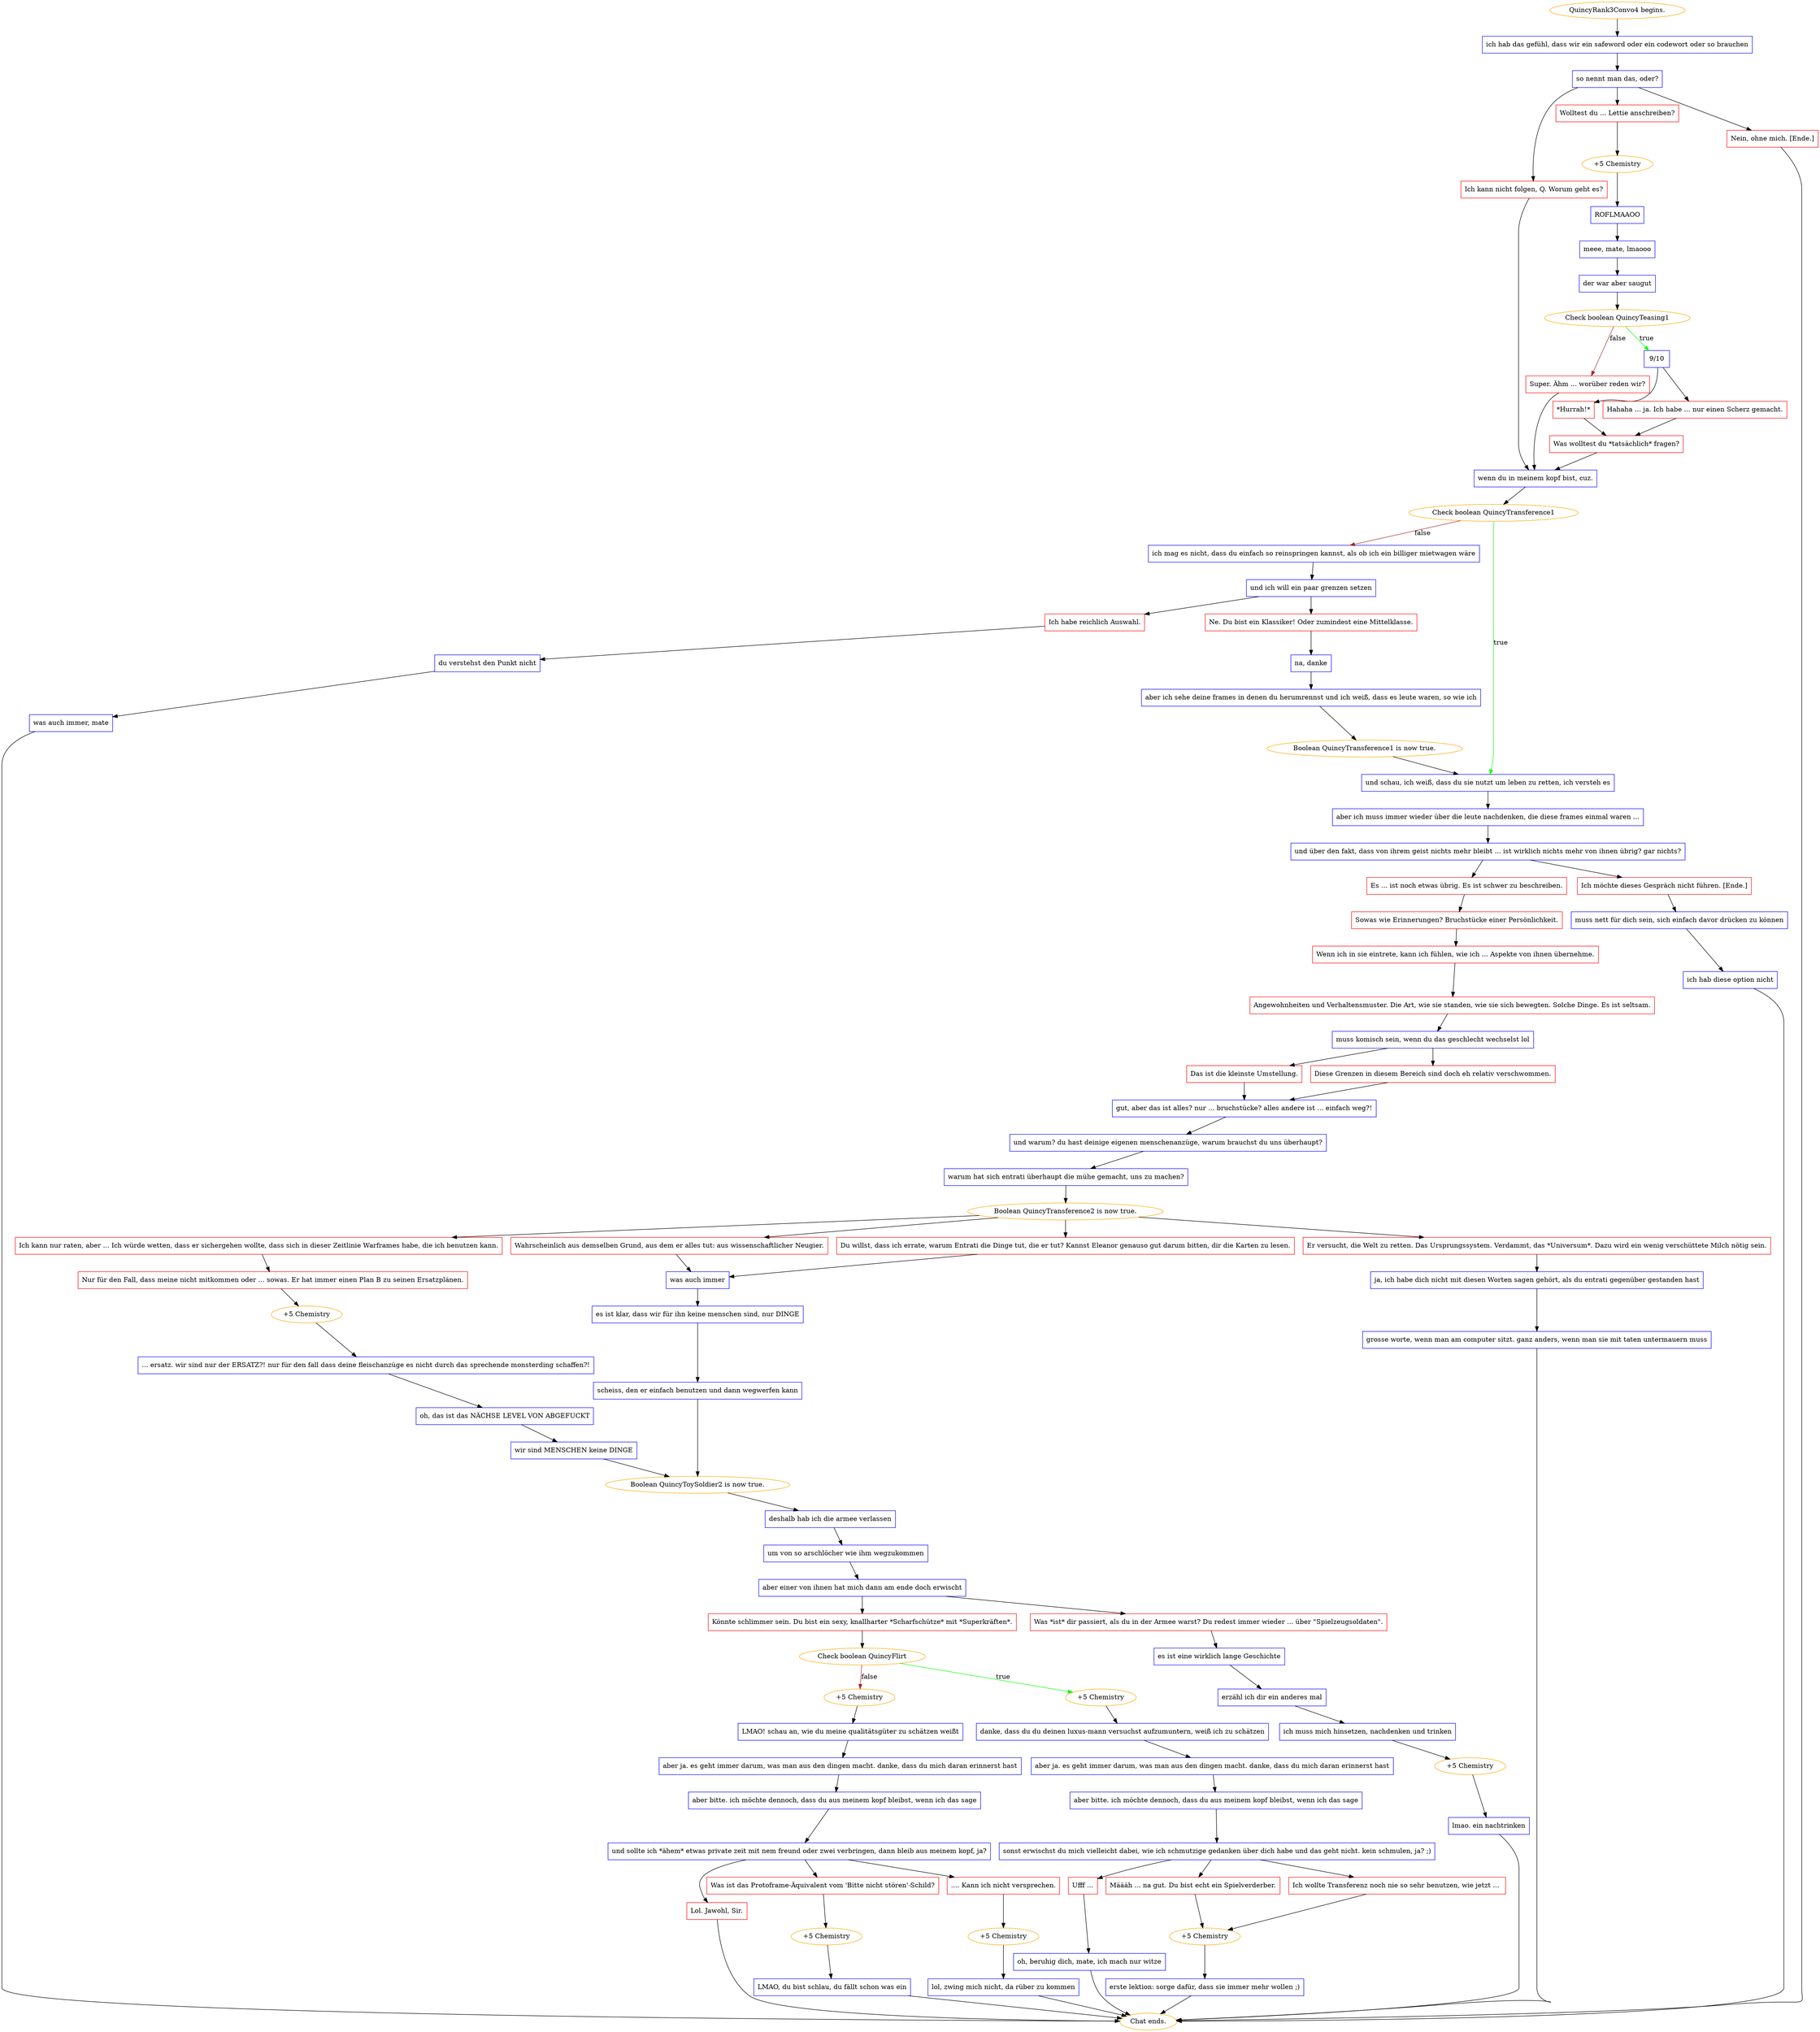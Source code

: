 digraph {
	"QuincyRank3Convo4 begins." [color=orange];
		"QuincyRank3Convo4 begins." -> j980300304;
	j980300304 [label="ich hab das gefühl, dass wir ein safeword oder ein codewort oder so brauchen",shape=box,color=blue];
		j980300304 -> j4044800574;
	j4044800574 [label="so nennt man das, oder?",shape=box,color=blue];
		j4044800574 -> j3425844427;
		j4044800574 -> j1992790105;
		j4044800574 -> j3555682706;
	j3425844427 [label="Wolltest du ... Lettie anschreiben?",shape=box,color=red];
		j3425844427 -> j2765886043;
	j1992790105 [label="Ich kann nicht folgen, Q. Worum geht es?",shape=box,color=red];
		j1992790105 -> j3220833224;
	j3555682706 [label="Nein, ohne mich. [Ende.]",shape=box,color=red];
		j3555682706 -> "Chat ends.";
	j2765886043 [label="+5 Chemistry",color=orange];
		j2765886043 -> j3380423506;
	j3220833224 [label="wenn du in meinem kopf bist, cuz.",shape=box,color=blue];
		j3220833224 -> j2974171597;
	"Chat ends." [color=orange];
	j3380423506 [label="ROFLMAAOO",shape=box,color=blue];
		j3380423506 -> j3022954650;
	j2974171597 [label="Check boolean QuincyTransference1",color=orange];
		j2974171597 -> j977476927 [label=true,color=green];
		j2974171597 -> j1441957653 [label=false,color=brown];
	j3022954650 [label="meee, mate, lmaooo",shape=box,color=blue];
		j3022954650 -> j911523453;
	j977476927 [label="und schau, ich weiß, dass du sie nutzt um leben zu retten, ich versteh es",shape=box,color=blue];
		j977476927 -> j700626199;
	j1441957653 [label="ich mag es nicht, dass du einfach so reinspringen kannst, als ob ich ein billiger mietwagen wäre",shape=box,color=blue];
		j1441957653 -> j1422819570;
	j911523453 [label="der war aber saugut",shape=box,color=blue];
		j911523453 -> j4258016429;
	j700626199 [label="aber ich muss immer wieder über die leute nachdenken, die diese frames einmal waren ...",shape=box,color=blue];
		j700626199 -> j1707021798;
	j1422819570 [label="und ich will ein paar grenzen setzen",shape=box,color=blue];
		j1422819570 -> j3354755985;
		j1422819570 -> j3181499215;
	j4258016429 [label="Check boolean QuincyTeasing1",color=orange];
		j4258016429 -> j1324592161 [label=true,color=green];
		j4258016429 -> j935619203 [label=false,color=brown];
	j1707021798 [label="und über den fakt, dass von ihrem geist nichts mehr bleibt ... ist wirklich nichts mehr von ihnen übrig? gar nichts?",shape=box,color=blue];
		j1707021798 -> j3666114091;
		j1707021798 -> j1114098569;
	j3354755985 [label="Ne. Du bist ein Klassiker! Oder zumindest eine Mittelklasse.",shape=box,color=red];
		j3354755985 -> j3055595762;
	j3181499215 [label="Ich habe reichlich Auswahl.",shape=box,color=red];
		j3181499215 -> j582512643;
	j1324592161 [label="9/10",shape=box,color=blue];
		j1324592161 -> j1679650949;
		j1324592161 -> j202485016;
	j935619203 [label="Super. Ähm ... worüber reden wir?",shape=box,color=red];
		j935619203 -> j3220833224;
	j3666114091 [label="Es ... ist noch etwas übrig. Es ist schwer zu beschreiben.",shape=box,color=red];
		j3666114091 -> j3288082330;
	j1114098569 [label="Ich möchte dieses Gespräch nicht führen. [Ende.]",shape=box,color=red];
		j1114098569 -> j2659049747;
	j3055595762 [label="na, danke",shape=box,color=blue];
		j3055595762 -> j691701766;
	j582512643 [label="du verstehst den Punkt nicht",shape=box,color=blue];
		j582512643 -> j3042772071;
	j1679650949 [label="*Hurrah!*",shape=box,color=red];
		j1679650949 -> j3821610404;
	j202485016 [label="Hahaha ... ja. Ich habe ... nur einen Scherz gemacht.",shape=box,color=red];
		j202485016 -> j3821610404;
	j3288082330 [label="Sowas wie Erinnerungen? Bruchstücke einer Persönlichkeit.",shape=box,color=red];
		j3288082330 -> j666212341;
	j2659049747 [label="muss nett für dich sein, sich einfach davor drücken zu können",shape=box,color=blue];
		j2659049747 -> j1384116046;
	j691701766 [label="aber ich sehe deine frames in denen du herumrennst und ich weiß, dass es leute waren, so wie ich",shape=box,color=blue];
		j691701766 -> j2057803196;
	j3042772071 [label="was auch immer, mate",shape=box,color=blue];
		j3042772071 -> "Chat ends.";
	j3821610404 [label="Was wolltest du *tatsächlich* fragen?",shape=box,color=red];
		j3821610404 -> j3220833224;
	j666212341 [label="Wenn ich in sie eintrete, kann ich fühlen, wie ich ... Aspekte von ihnen übernehme.",shape=box,color=red];
		j666212341 -> j4076423580;
	j1384116046 [label="ich hab diese option nicht",shape=box,color=blue];
		j1384116046 -> "Chat ends.";
	j2057803196 [label="Boolean QuincyTransference1 is now true.",color=orange];
		j2057803196 -> j977476927;
	j4076423580 [label="Angewohnheiten und Verhaltensmuster. Die Art, wie sie standen, wie sie sich bewegten. Solche Dinge. Es ist seltsam.",shape=box,color=red];
		j4076423580 -> j4105087814;
	j4105087814 [label="muss komisch sein, wenn du das geschlecht wechselst lol",shape=box,color=blue];
		j4105087814 -> j3843075545;
		j4105087814 -> j1860249393;
	j3843075545 [label="Das ist die kleinste Umstellung.",shape=box,color=red];
		j3843075545 -> j2641404707;
	j1860249393 [label="Diese Grenzen in diesem Bereich sind doch eh relativ verschwommen.",shape=box,color=red];
		j1860249393 -> j2641404707;
	j2641404707 [label="gut, aber das ist alles? nur ... bruchstücke? alles andere ist ... einfach weg?!",shape=box,color=blue];
		j2641404707 -> j265777035;
	j265777035 [label="und warum? du hast deinige eigenen menschenanzüge, warum brauchst du uns überhaupt?",shape=box,color=blue];
		j265777035 -> j2113055644;
	j2113055644 [label="warum hat sich entrati überhaupt die mühe gemacht, uns zu machen?",shape=box,color=blue];
		j2113055644 -> j2266904553;
	j2266904553 [label="Boolean QuincyTransference2 is now true.",color=orange];
		j2266904553 -> j3456330654;
		j2266904553 -> j432704338;
		j2266904553 -> j3869072923;
		j2266904553 -> j1208292627;
	j3456330654 [label="Ich kann nur raten, aber ... Ich würde wetten, dass er sichergehen wollte, dass sich in dieser Zeitlinie Warframes habe, die ich benutzen kann.",shape=box,color=red];
		j3456330654 -> j951740575;
	j432704338 [label="Wahrscheinlich aus demselben Grund, aus dem er alles tut: aus wissenschaftlicher Neugier.",shape=box,color=red];
		j432704338 -> j2168060691;
	j3869072923 [label="Er versucht, die Welt zu retten. Das Ursprungssystem. Verdammt, das *Universum*. Dazu wird ein wenig verschüttete Milch nötig sein.",shape=box,color=red];
		j3869072923 -> j3884136399;
	j1208292627 [label="Du willst, dass ich errate, warum Entrati die Dinge tut, die er tut? Kannst Eleanor genauso gut darum bitten, dir die Karten zu lesen.",shape=box,color=red];
		j1208292627 -> j2168060691;
	j951740575 [label="Nur für den Fall, dass meine nicht mitkommen oder ... sowas. Er hat immer einen Plan B zu seinen Ersatzplänen.",shape=box,color=red];
		j951740575 -> j795600739;
	j2168060691 [label="was auch immer",shape=box,color=blue];
		j2168060691 -> j1570313671;
	j3884136399 [label="ja, ich habe dich nicht mit diesen Worten sagen gehört, als du entrati gegenüber gestanden hast",shape=box,color=blue];
		j3884136399 -> j1206755346;
	j795600739 [label="+5 Chemistry",color=orange];
		j795600739 -> j1050571257;
	j1570313671 [label="es ist klar, dass wir für ihn keine menschen sind, nur DINGE",shape=box,color=blue];
		j1570313671 -> j2448235428;
	j1206755346 [label="grosse worte, wenn man am computer sitzt. ganz anders, wenn man sie mit taten untermauern muss",shape=box,color=blue];
		j1206755346 -> "Chat ends.";
	j1050571257 [label="... ersatz. wir sind nur der ERSATZ?! nur für den fall dass deine fleischanzüge es nicht durch das sprechende monsterding schaffen?!",shape=box,color=blue];
		j1050571257 -> j3848876622;
	j2448235428 [label="scheiss, den er einfach benutzen und dann wegwerfen kann",shape=box,color=blue];
		j2448235428 -> j3616788699;
	j3848876622 [label="oh, das ist das NÄCHSE LEVEL VON ABGEFUCKT",shape=box,color=blue];
		j3848876622 -> j2355465464;
	j3616788699 [label="Boolean QuincyToySoldier2 is now true.",color=orange];
		j3616788699 -> j1899715837;
	j2355465464 [label="wir sind MENSCHEN keine DINGE",shape=box,color=blue];
		j2355465464 -> j3616788699;
	j1899715837 [label="deshalb hab ich die armee verlassen",shape=box,color=blue];
		j1899715837 -> j4260861735;
	j4260861735 [label="um von so arschlöcher wie ihm wegzukommen",shape=box,color=blue];
		j4260861735 -> j3500969186;
	j3500969186 [label="aber einer von ihnen hat mich dann am ende doch erwischt",shape=box,color=blue];
		j3500969186 -> j2848658127;
		j3500969186 -> j3682310513;
	j2848658127 [label="Könnte schlimmer sein. Du bist ein sexy, knallharter *Scharfschütze* mit *Superkräften*.",shape=box,color=red];
		j2848658127 -> j2874288190;
	j3682310513 [label="Was *ist* dir passiert, als du in der Armee warst? Du redest immer wieder ... über \"Spielzeugsoldaten\".",shape=box,color=red];
		j3682310513 -> j4131381515;
	j2874288190 [label="Check boolean QuincyFlirt",color=orange];
		j2874288190 -> j1349369952 [label=true,color=green];
		j2874288190 -> j545820914 [label=false,color=brown];
	j4131381515 [label="es ist eine wirklich lange Geschichte",shape=box,color=blue];
		j4131381515 -> j1369113274;
	j1349369952 [label="+5 Chemistry",color=orange];
		j1349369952 -> j3377323213;
	j545820914 [label="+5 Chemistry",color=orange];
		j545820914 -> j382428807;
	j1369113274 [label="erzähl ich dir ein anderes mal",shape=box,color=blue];
		j1369113274 -> j200640745;
	j3377323213 [label="danke, dass du du deinen luxus-mann versuchst aufzumuntern, weiß ich zu schätzen",shape=box,color=blue];
		j3377323213 -> j4000529922;
	j382428807 [label="LMAO! schau an, wie du meine qualitätsgüter zu schätzen weißt",shape=box,color=blue];
		j382428807 -> j3170897894;
	j200640745 [label="ich muss mich hinsetzen, nachdenken und trinken",shape=box,color=blue];
		j200640745 -> j237759715;
	j4000529922 [label="aber ja. es geht immer darum, was man aus den dingen macht. danke, dass du mich daran erinnerst hast",shape=box,color=blue];
		j4000529922 -> j4258724578;
	j3170897894 [label="aber ja. es geht immer darum, was man aus den dingen macht. danke, dass du mich daran erinnerst hast",shape=box,color=blue];
		j3170897894 -> j2573587425;
	j237759715 [label="+5 Chemistry",color=orange];
		j237759715 -> j2590120909;
	j4258724578 [label="aber bitte. ich möchte dennoch, dass du aus meinem kopf bleibst, wenn ich das sage",shape=box,color=blue];
		j4258724578 -> j3692243202;
	j2573587425 [label="aber bitte. ich möchte dennoch, dass du aus meinem kopf bleibst, wenn ich das sage",shape=box,color=blue];
		j2573587425 -> j2355166731;
	j2590120909 [label="lmao. ein nachtrinken",shape=box,color=blue];
		j2590120909 -> "Chat ends.";
	j3692243202 [label="sonst erwischst du mich vielleicht dabei, wie ich schmutzige gedanken über dich habe und das geht nicht. kein schmulen, ja? ;)",shape=box,color=blue];
		j3692243202 -> j2722596267;
		j3692243202 -> j3659260574;
		j3692243202 -> j3291729657;
	j2355166731 [label="und sollte ich *ähem* etwas private zeit mit nem freund oder zwei verbringen, dann bleib aus meinem kopf, ja?",shape=box,color=blue];
		j2355166731 -> j2667423567;
		j2355166731 -> j211471654;
		j2355166731 -> j2364874576;
	j2722596267 [label="Ich wollte Transferenz noch nie so sehr benutzen, wie jetzt ... ",shape=box,color=red];
		j2722596267 -> j3152341021;
	j3659260574 [label="Määäh ... na gut. Du bist echt ein Spielverderber.",shape=box,color=red];
		j3659260574 -> j3152341021;
	j3291729657 [label="Ufff ...",shape=box,color=red];
		j3291729657 -> j4243403872;
	j2667423567 [label="Was ist das Protoframe-Äquivalent vom 'Bitte nicht stören'-Schild?",shape=box,color=red];
		j2667423567 -> j72999589;
	j211471654 [label=".... Kann ich nicht versprechen.",shape=box,color=red];
		j211471654 -> j987867708;
	j2364874576 [label="Lol. Jawohl, Sir.",shape=box,color=red];
		j2364874576 -> "Chat ends.";
	j3152341021 [label="+5 Chemistry",color=orange];
		j3152341021 -> j4204848568;
	j4243403872 [label="oh, beruhig dich, mate, ich mach nur witze",shape=box,color=blue];
		j4243403872 -> "Chat ends.";
	j72999589 [label="+5 Chemistry",color=orange];
		j72999589 -> j1851309694;
	j987867708 [label="+5 Chemistry",color=orange];
		j987867708 -> j1394325335;
	j4204848568 [label="erste lektion: sorge dafür, dass sie immer mehr wollen ;)",shape=box,color=blue];
		j4204848568 -> "Chat ends.";
	j1851309694 [label="LMAO, du bist schlau, du fällt schon was ein",shape=box,color=blue];
		j1851309694 -> "Chat ends.";
	j1394325335 [label="lol, zwing mich nicht, da rüber zu kommen",shape=box,color=blue];
		j1394325335 -> "Chat ends.";
}